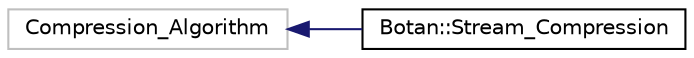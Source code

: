 digraph "Graphical Class Hierarchy"
{
  edge [fontname="Helvetica",fontsize="10",labelfontname="Helvetica",labelfontsize="10"];
  node [fontname="Helvetica",fontsize="10",shape=record];
  rankdir="LR";
  Node627 [label="Compression_Algorithm",height=0.2,width=0.4,color="grey75", fillcolor="white", style="filled"];
  Node627 -> Node0 [dir="back",color="midnightblue",fontsize="10",style="solid",fontname="Helvetica"];
  Node0 [label="Botan::Stream_Compression",height=0.2,width=0.4,color="black", fillcolor="white", style="filled",URL="$class_botan_1_1_stream___compression.html"];
}
